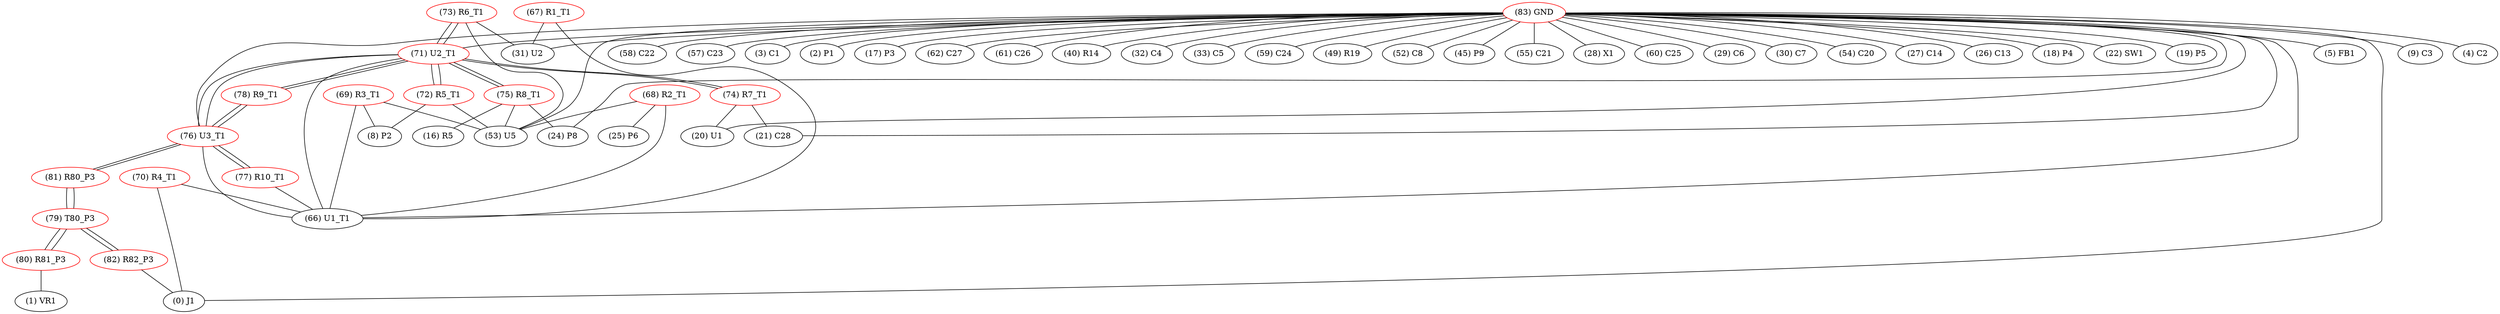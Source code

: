 graph {
	67 [label="(67) R1_T1" color=red]
	31 [label="(31) U2"]
	66 [label="(66) U1_T1"]
	68 [label="(68) R2_T1" color=red]
	53 [label="(53) U5"]
	25 [label="(25) P6"]
	66 [label="(66) U1_T1"]
	69 [label="(69) R3_T1" color=red]
	8 [label="(8) P2"]
	53 [label="(53) U5"]
	66 [label="(66) U1_T1"]
	70 [label="(70) R4_T1" color=red]
	0 [label="(0) J1"]
	66 [label="(66) U1_T1"]
	71 [label="(71) U2_T1" color=red]
	74 [label="(74) R7_T1"]
	75 [label="(75) R8_T1"]
	72 [label="(72) R5_T1"]
	73 [label="(73) R6_T1"]
	76 [label="(76) U3_T1"]
	66 [label="(66) U1_T1"]
	78 [label="(78) R9_T1"]
	72 [label="(72) R5_T1" color=red]
	8 [label="(8) P2"]
	53 [label="(53) U5"]
	71 [label="(71) U2_T1"]
	73 [label="(73) R6_T1" color=red]
	53 [label="(53) U5"]
	31 [label="(31) U2"]
	71 [label="(71) U2_T1"]
	74 [label="(74) R7_T1" color=red]
	20 [label="(20) U1"]
	21 [label="(21) C28"]
	71 [label="(71) U2_T1"]
	75 [label="(75) R8_T1" color=red]
	16 [label="(16) R5"]
	24 [label="(24) P8"]
	53 [label="(53) U5"]
	71 [label="(71) U2_T1"]
	76 [label="(76) U3_T1" color=red]
	71 [label="(71) U2_T1"]
	66 [label="(66) U1_T1"]
	78 [label="(78) R9_T1"]
	77 [label="(77) R10_T1"]
	81 [label="(81) R80_P3"]
	77 [label="(77) R10_T1" color=red]
	76 [label="(76) U3_T1"]
	66 [label="(66) U1_T1"]
	78 [label="(78) R9_T1" color=red]
	71 [label="(71) U2_T1"]
	76 [label="(76) U3_T1"]
	79 [label="(79) T80_P3" color=red]
	80 [label="(80) R81_P3"]
	82 [label="(82) R82_P3"]
	81 [label="(81) R80_P3"]
	80 [label="(80) R81_P3" color=red]
	1 [label="(1) VR1"]
	79 [label="(79) T80_P3"]
	81 [label="(81) R80_P3" color=red]
	76 [label="(76) U3_T1"]
	79 [label="(79) T80_P3"]
	82 [label="(82) R82_P3" color=red]
	0 [label="(0) J1"]
	79 [label="(79) T80_P3"]
	83 [label="(83) GND" color=red]
	5 [label="(5) FB1"]
	9 [label="(9) C3"]
	0 [label="(0) J1"]
	4 [label="(4) C2"]
	58 [label="(58) C22"]
	57 [label="(57) C23"]
	3 [label="(3) C1"]
	2 [label="(2) P1"]
	17 [label="(17) P3"]
	62 [label="(62) C27"]
	61 [label="(61) C26"]
	40 [label="(40) R14"]
	32 [label="(32) C4"]
	33 [label="(33) C5"]
	53 [label="(53) U5"]
	59 [label="(59) C24"]
	49 [label="(49) R19"]
	52 [label="(52) C8"]
	45 [label="(45) P9"]
	55 [label="(55) C21"]
	28 [label="(28) X1"]
	60 [label="(60) C25"]
	29 [label="(29) C6"]
	30 [label="(30) C7"]
	54 [label="(54) C20"]
	27 [label="(27) C14"]
	26 [label="(26) C13"]
	31 [label="(31) U2"]
	20 [label="(20) U1"]
	24 [label="(24) P8"]
	21 [label="(21) C28"]
	18 [label="(18) P4"]
	22 [label="(22) SW1"]
	19 [label="(19) P5"]
	71 [label="(71) U2_T1"]
	76 [label="(76) U3_T1"]
	66 [label="(66) U1_T1"]
	67 -- 31
	67 -- 66
	68 -- 53
	68 -- 25
	68 -- 66
	69 -- 8
	69 -- 53
	69 -- 66
	70 -- 0
	70 -- 66
	71 -- 74
	71 -- 75
	71 -- 72
	71 -- 73
	71 -- 76
	71 -- 66
	71 -- 78
	72 -- 8
	72 -- 53
	72 -- 71
	73 -- 53
	73 -- 31
	73 -- 71
	74 -- 20
	74 -- 21
	74 -- 71
	75 -- 16
	75 -- 24
	75 -- 53
	75 -- 71
	76 -- 71
	76 -- 66
	76 -- 78
	76 -- 77
	76 -- 81
	77 -- 76
	77 -- 66
	78 -- 71
	78 -- 76
	79 -- 80
	79 -- 82
	79 -- 81
	80 -- 1
	80 -- 79
	81 -- 76
	81 -- 79
	82 -- 0
	82 -- 79
	83 -- 5
	83 -- 9
	83 -- 0
	83 -- 4
	83 -- 58
	83 -- 57
	83 -- 3
	83 -- 2
	83 -- 17
	83 -- 62
	83 -- 61
	83 -- 40
	83 -- 32
	83 -- 33
	83 -- 53
	83 -- 59
	83 -- 49
	83 -- 52
	83 -- 45
	83 -- 55
	83 -- 28
	83 -- 60
	83 -- 29
	83 -- 30
	83 -- 54
	83 -- 27
	83 -- 26
	83 -- 31
	83 -- 20
	83 -- 24
	83 -- 21
	83 -- 18
	83 -- 22
	83 -- 19
	83 -- 71
	83 -- 76
	83 -- 66
}